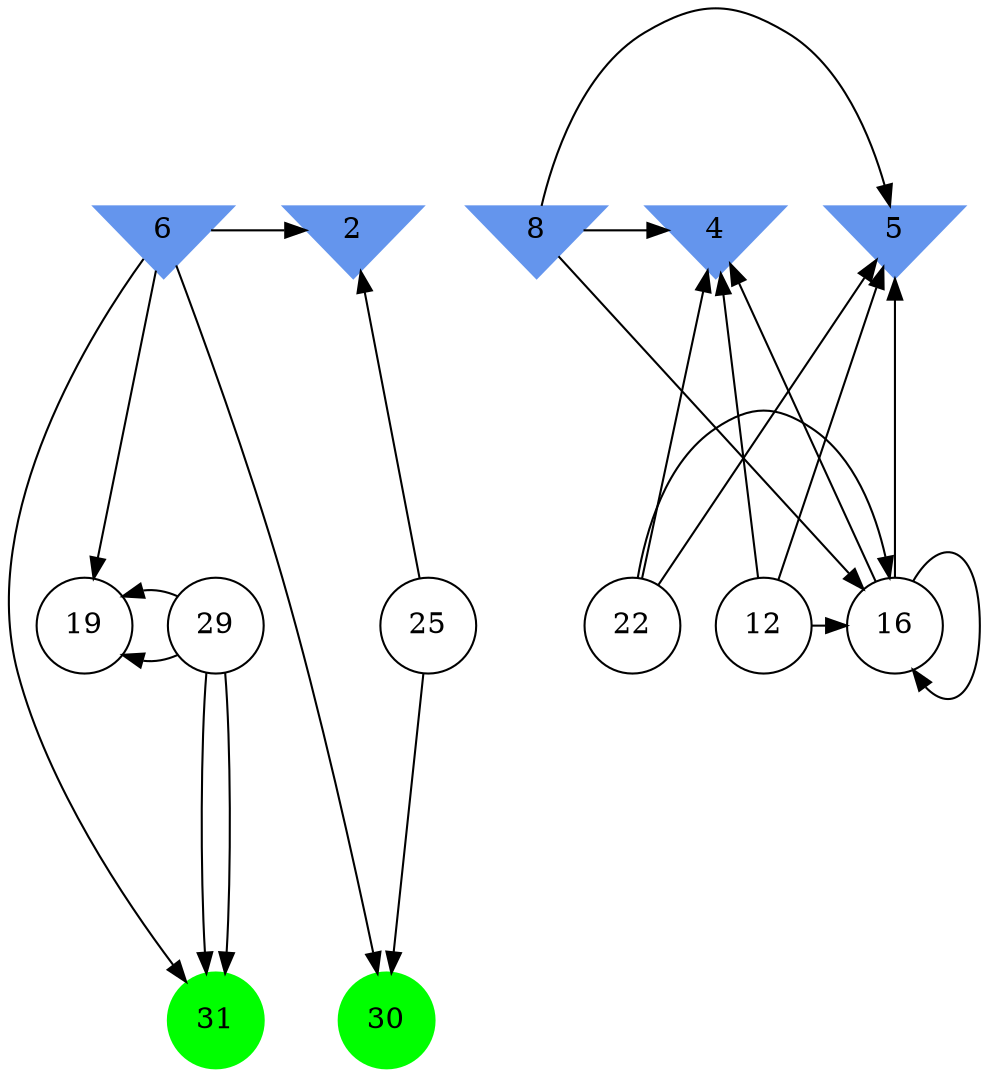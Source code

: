 digraph brain {
	ranksep=2.0;
	2 [shape=invtriangle,style=filled,color=cornflowerblue];
	4 [shape=invtriangle,style=filled,color=cornflowerblue];
	5 [shape=invtriangle,style=filled,color=cornflowerblue];
	6 [shape=invtriangle,style=filled,color=cornflowerblue];
	8 [shape=invtriangle,style=filled,color=cornflowerblue];
	12 [shape=circle,color=black];
	16 [shape=circle,color=black];
	19 [shape=circle,color=black];
	22 [shape=circle,color=black];
	25 [shape=circle,color=black];
	29 [shape=circle,color=black];
	30 [shape=circle,style=filled,color=green];
	31 [shape=circle,style=filled,color=green];
	8	->	4;
	8	->	16;
	8	->	5;
	22	->	4;
	22	->	16;
	22	->	5;
	16	->	4;
	16	->	16;
	16	->	5;
	12	->	4;
	12	->	16;
	12	->	5;
	6	->	2;
	6	->	30;
	25	->	2;
	25	->	30;
	6	->	31;
	6	->	19;
	29	->	31;
	29	->	19;
	29	->	31;
	29	->	19;
	{ rank=same; 2; 4; 5; 6; 8; }
	{ rank=same; 12; 16; 19; 22; 25; 29; }
	{ rank=same; 30; 31; }
}
